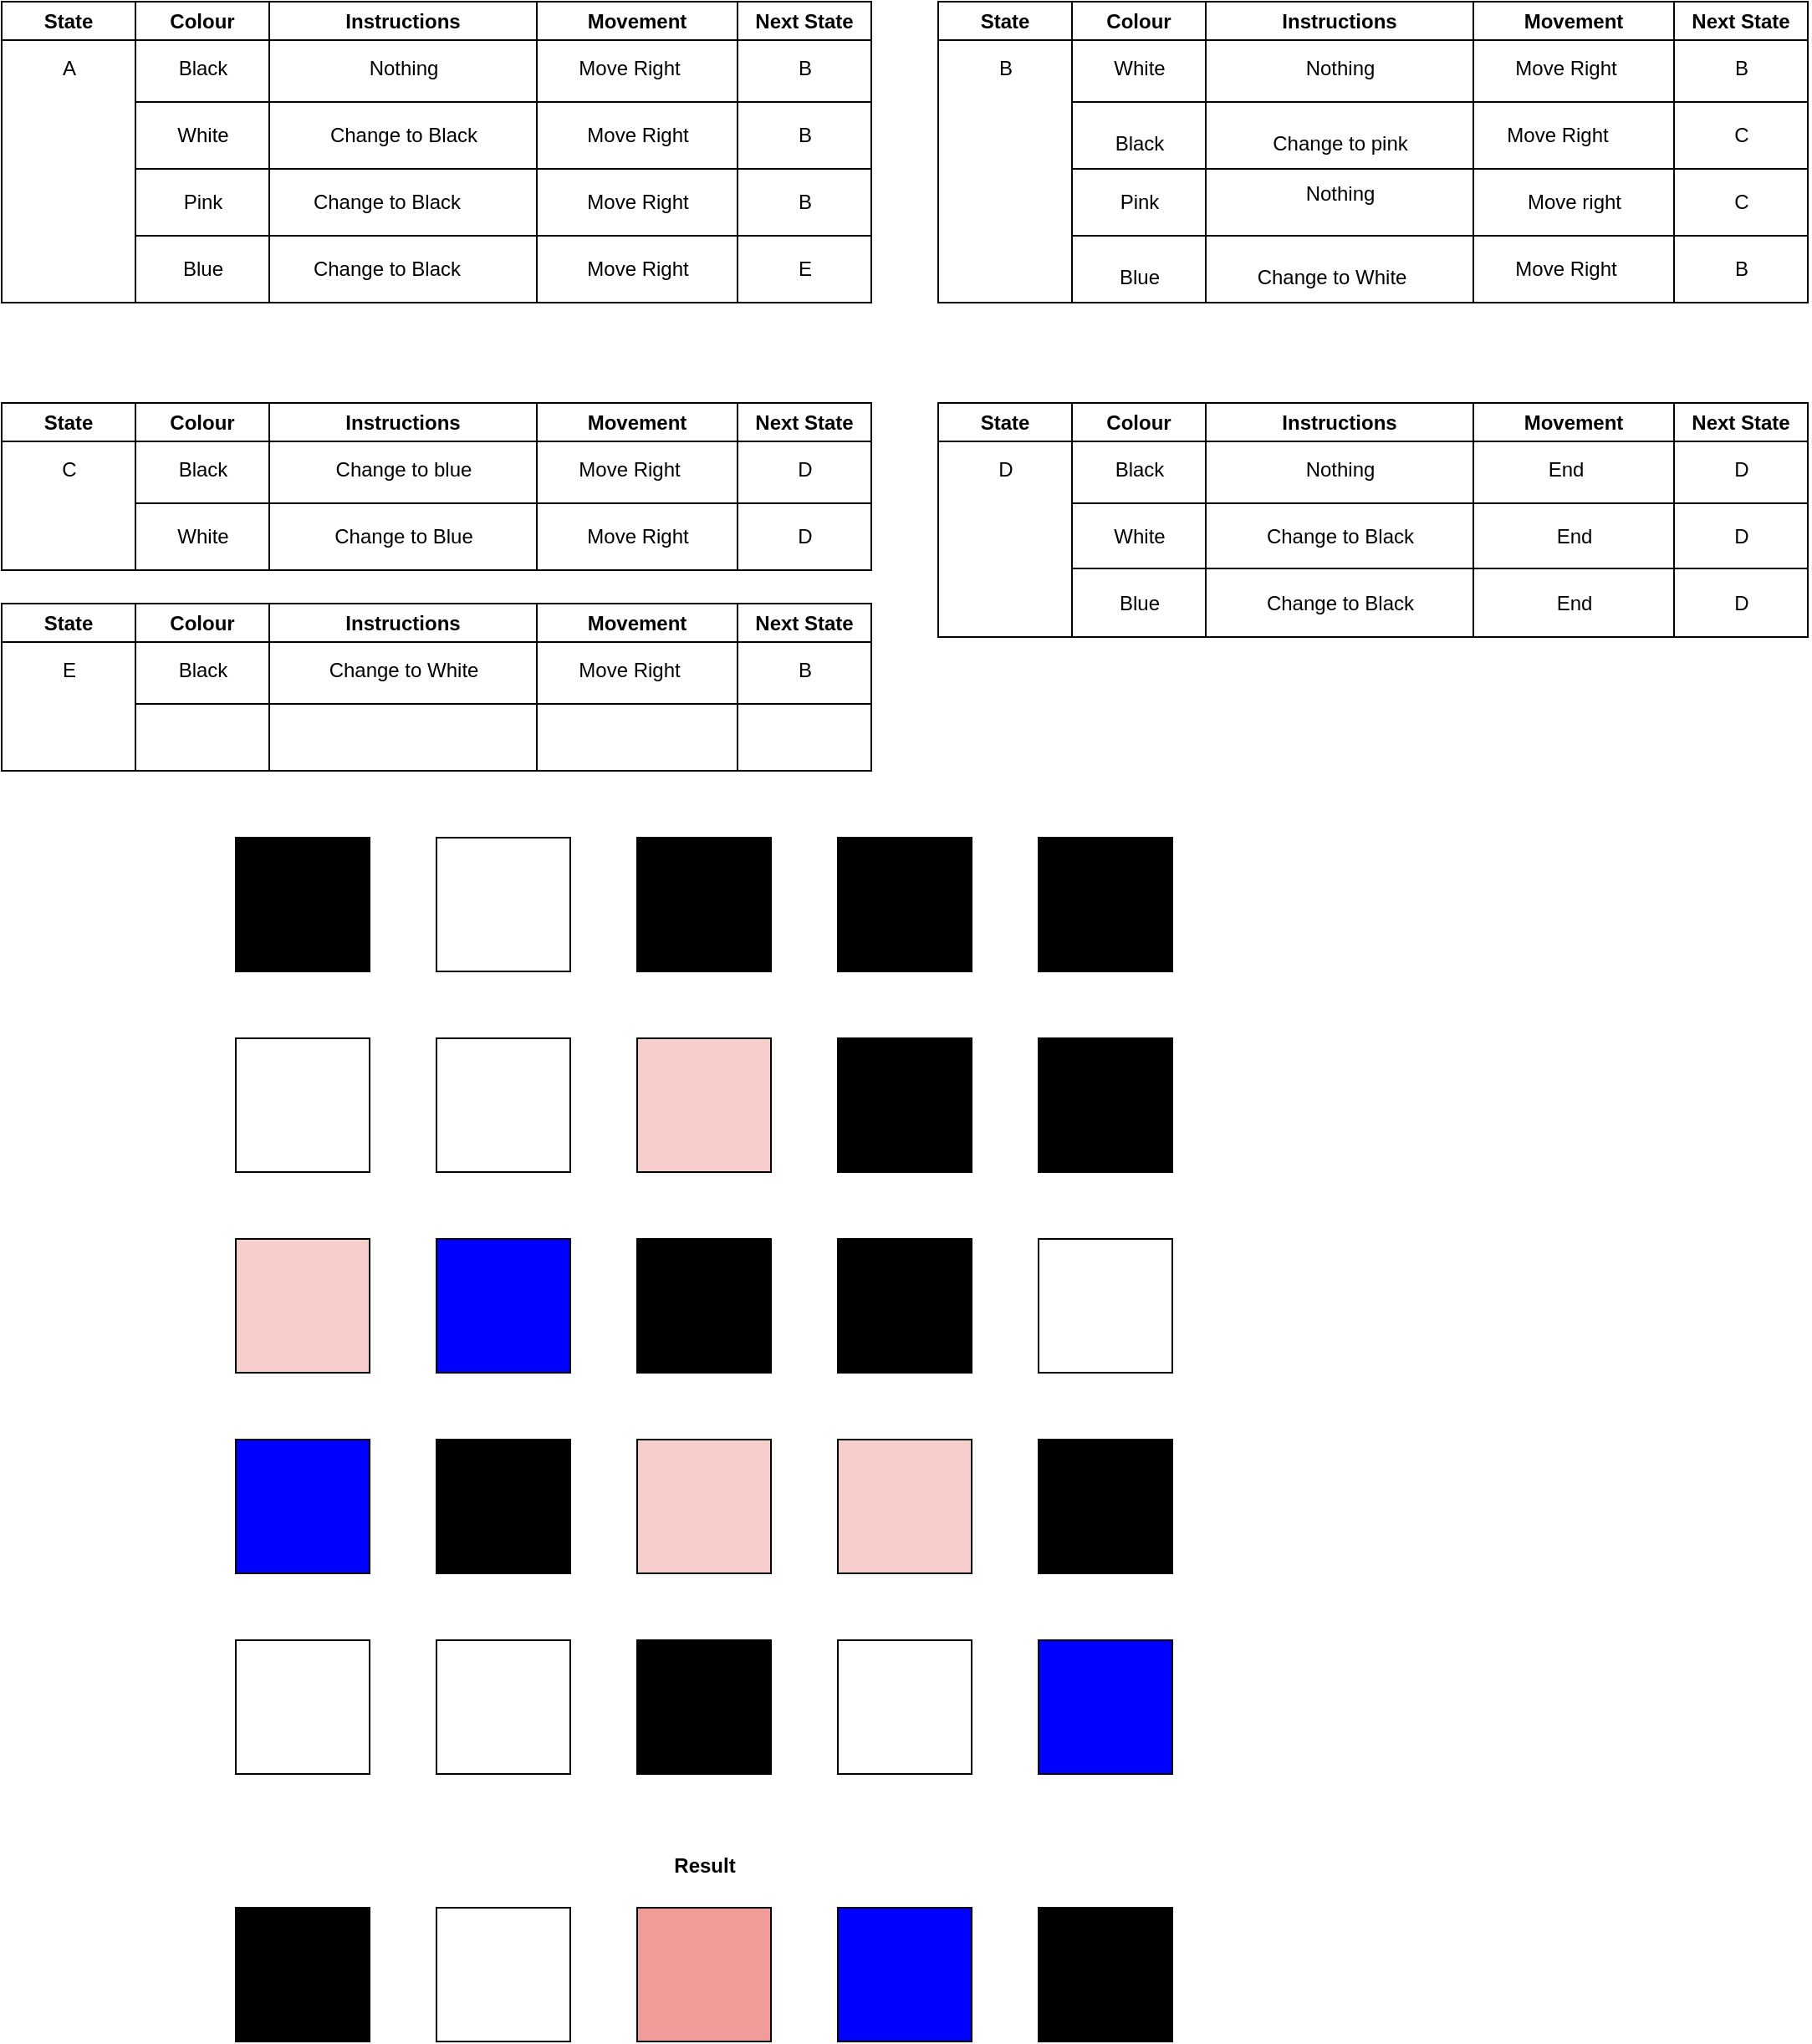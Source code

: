 <mxfile version="21.0.6" type="device"><diagram name="Page-1" id="MnAWHJe3VfafCc9-w_Go"><mxGraphModel dx="2284" dy="796" grid="1" gridSize="10" guides="1" tooltips="1" connect="1" arrows="1" fold="1" page="1" pageScale="1" pageWidth="850" pageHeight="1100" math="0" shadow="0"><root><mxCell id="0"/><mxCell id="1" parent="0"/><mxCell id="AxU0XfeHcBLMJ65_ko9O-1" value="State" style="swimlane;whiteSpace=wrap;html=1;" vertex="1" parent="1"><mxGeometry x="-140" y="20" width="80" height="180" as="geometry"/></mxCell><mxCell id="AxU0XfeHcBLMJ65_ko9O-6" value="A" style="text;html=1;align=center;verticalAlign=middle;resizable=0;points=[];autosize=1;strokeColor=none;fillColor=none;" vertex="1" parent="AxU0XfeHcBLMJ65_ko9O-1"><mxGeometry x="25" y="25" width="30" height="30" as="geometry"/></mxCell><mxCell id="AxU0XfeHcBLMJ65_ko9O-2" value="" style="endArrow=none;html=1;rounded=0;" edge="1" parent="1"><mxGeometry width="50" height="50" relative="1" as="geometry"><mxPoint x="-60" y="80" as="sourcePoint"/><mxPoint x="380" y="80" as="targetPoint"/></mxGeometry></mxCell><mxCell id="AxU0XfeHcBLMJ65_ko9O-3" value="Instructions" style="swimlane;whiteSpace=wrap;html=1;" vertex="1" parent="1"><mxGeometry x="20" y="20" width="160" height="180" as="geometry"/></mxCell><mxCell id="AxU0XfeHcBLMJ65_ko9O-40" value="Nothing" style="text;html=1;align=center;verticalAlign=middle;resizable=0;points=[];autosize=1;strokeColor=none;fillColor=none;" vertex="1" parent="AxU0XfeHcBLMJ65_ko9O-3"><mxGeometry x="50" y="25" width="60" height="30" as="geometry"/></mxCell><mxCell id="AxU0XfeHcBLMJ65_ko9O-85" value="Change to Black" style="text;html=1;align=center;verticalAlign=middle;resizable=0;points=[];autosize=1;strokeColor=none;fillColor=none;" vertex="1" parent="AxU0XfeHcBLMJ65_ko9O-3"><mxGeometry x="25" y="65" width="110" height="30" as="geometry"/></mxCell><mxCell id="AxU0XfeHcBLMJ65_ko9O-95" value="" style="endArrow=none;html=1;rounded=0;" edge="1" parent="AxU0XfeHcBLMJ65_ko9O-3"><mxGeometry width="50" height="50" relative="1" as="geometry"><mxPoint x="-80" y="100" as="sourcePoint"/><mxPoint x="360" y="100" as="targetPoint"/></mxGeometry></mxCell><mxCell id="AxU0XfeHcBLMJ65_ko9O-100" value="" style="endArrow=none;html=1;rounded=0;" edge="1" parent="AxU0XfeHcBLMJ65_ko9O-3"><mxGeometry width="50" height="50" relative="1" as="geometry"><mxPoint x="-80" y="140" as="sourcePoint"/><mxPoint x="360" y="140" as="targetPoint"/></mxGeometry></mxCell><mxCell id="AxU0XfeHcBLMJ65_ko9O-4" value="Movement" style="swimlane;whiteSpace=wrap;html=1;" vertex="1" parent="1"><mxGeometry x="180" y="20" width="120" height="180" as="geometry"/></mxCell><mxCell id="AxU0XfeHcBLMJ65_ko9O-41" value="Move Right" style="text;html=1;align=center;verticalAlign=middle;resizable=0;points=[];autosize=1;strokeColor=none;fillColor=none;" vertex="1" parent="AxU0XfeHcBLMJ65_ko9O-4"><mxGeometry x="15" y="25" width="80" height="30" as="geometry"/></mxCell><mxCell id="AxU0XfeHcBLMJ65_ko9O-5" value="Next State" style="swimlane;whiteSpace=wrap;html=1;" vertex="1" parent="1"><mxGeometry x="300" y="20" width="80" height="180" as="geometry"/></mxCell><mxCell id="AxU0XfeHcBLMJ65_ko9O-7" value="Colour" style="swimlane;whiteSpace=wrap;html=1;" vertex="1" parent="1"><mxGeometry x="-60" y="20" width="80" height="180" as="geometry"/></mxCell><mxCell id="AxU0XfeHcBLMJ65_ko9O-38" value="Black" style="text;html=1;align=center;verticalAlign=middle;resizable=0;points=[];autosize=1;strokeColor=none;fillColor=none;" vertex="1" parent="AxU0XfeHcBLMJ65_ko9O-7"><mxGeometry x="15" y="25" width="50" height="30" as="geometry"/></mxCell><mxCell id="AxU0XfeHcBLMJ65_ko9O-8" value="" style="whiteSpace=wrap;html=1;aspect=fixed;fillColor=#000000;" vertex="1" parent="1"><mxGeometry y="1160" width="80" height="80" as="geometry"/></mxCell><mxCell id="AxU0XfeHcBLMJ65_ko9O-9" value="" style="whiteSpace=wrap;html=1;aspect=fixed;fillColor=#FFFFFF;" vertex="1" parent="1"><mxGeometry x="120" y="1160" width="80" height="80" as="geometry"/></mxCell><mxCell id="AxU0XfeHcBLMJ65_ko9O-10" value="" style="whiteSpace=wrap;html=1;aspect=fixed;fillColor=#F19C99;" vertex="1" parent="1"><mxGeometry x="240" y="1160" width="80" height="80" as="geometry"/></mxCell><mxCell id="AxU0XfeHcBLMJ65_ko9O-11" value="" style="whiteSpace=wrap;html=1;aspect=fixed;fillColor=#0000FF;" vertex="1" parent="1"><mxGeometry x="360" y="1160" width="80" height="80" as="geometry"/></mxCell><mxCell id="AxU0XfeHcBLMJ65_ko9O-12" value="" style="whiteSpace=wrap;html=1;aspect=fixed;fillColor=#000000;" vertex="1" parent="1"><mxGeometry x="480" y="1160" width="80" height="80" as="geometry"/></mxCell><mxCell id="AxU0XfeHcBLMJ65_ko9O-13" value="" style="whiteSpace=wrap;html=1;aspect=fixed;fillColor=#000000;" vertex="1" parent="1"><mxGeometry y="520" width="80" height="80" as="geometry"/></mxCell><mxCell id="AxU0XfeHcBLMJ65_ko9O-14" value="" style="whiteSpace=wrap;html=1;aspect=fixed;fillColor=#FFFFFF;" vertex="1" parent="1"><mxGeometry x="120" y="520" width="80" height="80" as="geometry"/></mxCell><mxCell id="AxU0XfeHcBLMJ65_ko9O-15" value="" style="whiteSpace=wrap;html=1;aspect=fixed;fillColor=#000000;" vertex="1" parent="1"><mxGeometry x="240" y="520" width="80" height="80" as="geometry"/></mxCell><mxCell id="AxU0XfeHcBLMJ65_ko9O-16" value="" style="whiteSpace=wrap;html=1;aspect=fixed;fillColor=#000000;" vertex="1" parent="1"><mxGeometry x="360" y="520" width="80" height="80" as="geometry"/></mxCell><mxCell id="AxU0XfeHcBLMJ65_ko9O-17" value="" style="whiteSpace=wrap;html=1;aspect=fixed;fillColor=#000000;" vertex="1" parent="1"><mxGeometry x="480" y="520" width="80" height="80" as="geometry"/></mxCell><mxCell id="AxU0XfeHcBLMJ65_ko9O-18" value="" style="whiteSpace=wrap;html=1;aspect=fixed;fillColor=#FFFFFF;" vertex="1" parent="1"><mxGeometry y="640" width="80" height="80" as="geometry"/></mxCell><mxCell id="AxU0XfeHcBLMJ65_ko9O-19" value="" style="whiteSpace=wrap;html=1;aspect=fixed;fillColor=#FFFFFF;" vertex="1" parent="1"><mxGeometry x="120" y="640" width="80" height="80" as="geometry"/></mxCell><mxCell id="AxU0XfeHcBLMJ65_ko9O-20" value="" style="whiteSpace=wrap;html=1;aspect=fixed;fillColor=#F8CECC;" vertex="1" parent="1"><mxGeometry x="240" y="640" width="80" height="80" as="geometry"/></mxCell><mxCell id="AxU0XfeHcBLMJ65_ko9O-21" value="" style="whiteSpace=wrap;html=1;aspect=fixed;fillColor=#000000;" vertex="1" parent="1"><mxGeometry x="360" y="640" width="80" height="80" as="geometry"/></mxCell><mxCell id="AxU0XfeHcBLMJ65_ko9O-22" value="" style="whiteSpace=wrap;html=1;aspect=fixed;fillColor=#000000;" vertex="1" parent="1"><mxGeometry x="480" y="640" width="80" height="80" as="geometry"/></mxCell><mxCell id="AxU0XfeHcBLMJ65_ko9O-23" value="" style="whiteSpace=wrap;html=1;aspect=fixed;fillColor=#F8CECC;" vertex="1" parent="1"><mxGeometry y="760" width="80" height="80" as="geometry"/></mxCell><mxCell id="AxU0XfeHcBLMJ65_ko9O-24" value="" style="whiteSpace=wrap;html=1;aspect=fixed;fillColor=#0000FF;" vertex="1" parent="1"><mxGeometry x="120" y="760" width="80" height="80" as="geometry"/></mxCell><mxCell id="AxU0XfeHcBLMJ65_ko9O-25" value="" style="whiteSpace=wrap;html=1;aspect=fixed;fillColor=#000000;" vertex="1" parent="1"><mxGeometry x="240" y="760" width="80" height="80" as="geometry"/></mxCell><mxCell id="AxU0XfeHcBLMJ65_ko9O-26" value="" style="whiteSpace=wrap;html=1;aspect=fixed;fillColor=#000000;" vertex="1" parent="1"><mxGeometry x="360" y="760" width="80" height="80" as="geometry"/></mxCell><mxCell id="AxU0XfeHcBLMJ65_ko9O-27" value="" style="whiteSpace=wrap;html=1;aspect=fixed;fillColor=#FFFFFF;" vertex="1" parent="1"><mxGeometry x="480" y="760" width="80" height="80" as="geometry"/></mxCell><mxCell id="AxU0XfeHcBLMJ65_ko9O-28" value="" style="whiteSpace=wrap;html=1;aspect=fixed;fillColor=#0000FF;" vertex="1" parent="1"><mxGeometry y="880" width="80" height="80" as="geometry"/></mxCell><mxCell id="AxU0XfeHcBLMJ65_ko9O-29" value="" style="whiteSpace=wrap;html=1;aspect=fixed;fillColor=#000000;" vertex="1" parent="1"><mxGeometry x="120" y="880" width="80" height="80" as="geometry"/></mxCell><mxCell id="AxU0XfeHcBLMJ65_ko9O-30" value="" style="whiteSpace=wrap;html=1;aspect=fixed;fillColor=#F8CECC;" vertex="1" parent="1"><mxGeometry x="240" y="880" width="80" height="80" as="geometry"/></mxCell><mxCell id="AxU0XfeHcBLMJ65_ko9O-31" value="" style="whiteSpace=wrap;html=1;aspect=fixed;fillColor=#F8CECC;" vertex="1" parent="1"><mxGeometry x="360" y="880" width="80" height="80" as="geometry"/></mxCell><mxCell id="AxU0XfeHcBLMJ65_ko9O-32" value="" style="whiteSpace=wrap;html=1;aspect=fixed;fillColor=#000000;" vertex="1" parent="1"><mxGeometry x="480" y="880" width="80" height="80" as="geometry"/></mxCell><mxCell id="AxU0XfeHcBLMJ65_ko9O-33" value="" style="whiteSpace=wrap;html=1;aspect=fixed;fillColor=#FFFFFF;" vertex="1" parent="1"><mxGeometry y="1000" width="80" height="80" as="geometry"/></mxCell><mxCell id="AxU0XfeHcBLMJ65_ko9O-34" value="" style="whiteSpace=wrap;html=1;aspect=fixed;fillColor=#FFFFFF;" vertex="1" parent="1"><mxGeometry x="120" y="1000" width="80" height="80" as="geometry"/></mxCell><mxCell id="AxU0XfeHcBLMJ65_ko9O-35" value="" style="whiteSpace=wrap;html=1;aspect=fixed;fillColor=#000000;" vertex="1" parent="1"><mxGeometry x="240" y="1000" width="80" height="80" as="geometry"/></mxCell><mxCell id="AxU0XfeHcBLMJ65_ko9O-36" value="" style="whiteSpace=wrap;html=1;aspect=fixed;fillColor=#FFFFFF;" vertex="1" parent="1"><mxGeometry x="360" y="1000" width="80" height="80" as="geometry"/></mxCell><mxCell id="AxU0XfeHcBLMJ65_ko9O-37" value="" style="whiteSpace=wrap;html=1;aspect=fixed;fillColor=#0000FF;" vertex="1" parent="1"><mxGeometry x="480" y="1000" width="80" height="80" as="geometry"/></mxCell><mxCell id="AxU0XfeHcBLMJ65_ko9O-42" value="B" style="text;html=1;align=center;verticalAlign=middle;resizable=0;points=[];autosize=1;strokeColor=none;fillColor=none;" vertex="1" parent="1"><mxGeometry x="325" y="45" width="30" height="30" as="geometry"/></mxCell><mxCell id="AxU0XfeHcBLMJ65_ko9O-43" value="State" style="swimlane;whiteSpace=wrap;html=1;" vertex="1" parent="1"><mxGeometry x="420" y="20" width="80" height="180" as="geometry"/></mxCell><mxCell id="AxU0XfeHcBLMJ65_ko9O-44" value="B" style="text;html=1;align=center;verticalAlign=middle;resizable=0;points=[];autosize=1;strokeColor=none;fillColor=none;" vertex="1" parent="AxU0XfeHcBLMJ65_ko9O-43"><mxGeometry x="25" y="25" width="30" height="30" as="geometry"/></mxCell><mxCell id="AxU0XfeHcBLMJ65_ko9O-45" value="" style="endArrow=none;html=1;rounded=0;" edge="1" parent="1"><mxGeometry width="50" height="50" relative="1" as="geometry"><mxPoint x="500" y="80" as="sourcePoint"/><mxPoint x="940" y="80" as="targetPoint"/></mxGeometry></mxCell><mxCell id="AxU0XfeHcBLMJ65_ko9O-46" value="Instructions" style="swimlane;whiteSpace=wrap;html=1;" vertex="1" parent="1"><mxGeometry x="580" y="20" width="160" height="180" as="geometry"/></mxCell><mxCell id="AxU0XfeHcBLMJ65_ko9O-47" value="Nothing" style="text;html=1;align=center;verticalAlign=middle;resizable=0;points=[];autosize=1;strokeColor=none;fillColor=none;" vertex="1" parent="AxU0XfeHcBLMJ65_ko9O-46"><mxGeometry x="50" y="25" width="60" height="30" as="geometry"/></mxCell><mxCell id="AxU0XfeHcBLMJ65_ko9O-55" value="Change to pink" style="text;html=1;align=center;verticalAlign=middle;resizable=0;points=[];autosize=1;strokeColor=none;fillColor=none;" vertex="1" parent="AxU0XfeHcBLMJ65_ko9O-46"><mxGeometry x="30" y="70" width="100" height="30" as="geometry"/></mxCell><mxCell id="AxU0XfeHcBLMJ65_ko9O-88" value="" style="endArrow=none;html=1;rounded=0;" edge="1" parent="AxU0XfeHcBLMJ65_ko9O-46"><mxGeometry width="50" height="50" relative="1" as="geometry"><mxPoint x="-80" y="100" as="sourcePoint"/><mxPoint x="360" y="100" as="targetPoint"/></mxGeometry></mxCell><mxCell id="AxU0XfeHcBLMJ65_ko9O-90" value="Nothing" style="text;html=1;align=center;verticalAlign=middle;resizable=0;points=[];autosize=1;strokeColor=none;fillColor=none;" vertex="1" parent="AxU0XfeHcBLMJ65_ko9O-46"><mxGeometry x="50" y="100" width="60" height="30" as="geometry"/></mxCell><mxCell id="AxU0XfeHcBLMJ65_ko9O-109" value="" style="endArrow=none;html=1;rounded=0;" edge="1" parent="AxU0XfeHcBLMJ65_ko9O-46"><mxGeometry width="50" height="50" relative="1" as="geometry"><mxPoint x="-80" y="140" as="sourcePoint"/><mxPoint x="360" y="140" as="targetPoint"/></mxGeometry></mxCell><mxCell id="AxU0XfeHcBLMJ65_ko9O-111" value="Change to White" style="text;html=1;align=center;verticalAlign=middle;resizable=0;points=[];autosize=1;strokeColor=none;fillColor=none;" vertex="1" parent="AxU0XfeHcBLMJ65_ko9O-46"><mxGeometry x="20" y="150" width="110" height="30" as="geometry"/></mxCell><mxCell id="AxU0XfeHcBLMJ65_ko9O-48" value="Movement" style="swimlane;whiteSpace=wrap;html=1;" vertex="1" parent="1"><mxGeometry x="740" y="20" width="120" height="180" as="geometry"/></mxCell><mxCell id="AxU0XfeHcBLMJ65_ko9O-49" value="Move Right" style="text;html=1;align=center;verticalAlign=middle;resizable=0;points=[];autosize=1;strokeColor=none;fillColor=none;" vertex="1" parent="AxU0XfeHcBLMJ65_ko9O-48"><mxGeometry x="15" y="25" width="80" height="30" as="geometry"/></mxCell><mxCell id="AxU0XfeHcBLMJ65_ko9O-112" value="Move Right" style="text;html=1;align=center;verticalAlign=middle;resizable=0;points=[];autosize=1;strokeColor=none;fillColor=none;" vertex="1" parent="AxU0XfeHcBLMJ65_ko9O-48"><mxGeometry x="15" y="145" width="80" height="30" as="geometry"/></mxCell><mxCell id="AxU0XfeHcBLMJ65_ko9O-50" value="Next State" style="swimlane;whiteSpace=wrap;html=1;" vertex="1" parent="1"><mxGeometry x="860" y="20" width="80" height="180" as="geometry"/></mxCell><mxCell id="AxU0XfeHcBLMJ65_ko9O-51" value="Colour" style="swimlane;whiteSpace=wrap;html=1;" vertex="1" parent="1"><mxGeometry x="500" y="20" width="80" height="180" as="geometry"/></mxCell><mxCell id="AxU0XfeHcBLMJ65_ko9O-52" value="White" style="text;html=1;align=center;verticalAlign=middle;resizable=0;points=[];autosize=1;strokeColor=none;fillColor=none;" vertex="1" parent="AxU0XfeHcBLMJ65_ko9O-51"><mxGeometry x="15" y="25" width="50" height="30" as="geometry"/></mxCell><mxCell id="AxU0XfeHcBLMJ65_ko9O-54" value="Black" style="text;html=1;align=center;verticalAlign=middle;resizable=0;points=[];autosize=1;strokeColor=none;fillColor=none;" vertex="1" parent="AxU0XfeHcBLMJ65_ko9O-51"><mxGeometry x="15" y="70" width="50" height="30" as="geometry"/></mxCell><mxCell id="AxU0XfeHcBLMJ65_ko9O-110" value="Blue" style="text;html=1;align=center;verticalAlign=middle;resizable=0;points=[];autosize=1;strokeColor=none;fillColor=none;" vertex="1" parent="AxU0XfeHcBLMJ65_ko9O-51"><mxGeometry x="15" y="150" width="50" height="30" as="geometry"/></mxCell><mxCell id="AxU0XfeHcBLMJ65_ko9O-53" value="B" style="text;html=1;align=center;verticalAlign=middle;resizable=0;points=[];autosize=1;strokeColor=none;fillColor=none;" vertex="1" parent="1"><mxGeometry x="885" y="45" width="30" height="30" as="geometry"/></mxCell><mxCell id="AxU0XfeHcBLMJ65_ko9O-56" value="Move Right" style="text;html=1;align=center;verticalAlign=middle;resizable=0;points=[];autosize=1;strokeColor=none;fillColor=none;" vertex="1" parent="1"><mxGeometry x="750" y="85" width="80" height="30" as="geometry"/></mxCell><mxCell id="AxU0XfeHcBLMJ65_ko9O-57" value="C" style="text;html=1;align=center;verticalAlign=middle;resizable=0;points=[];autosize=1;strokeColor=none;fillColor=none;" vertex="1" parent="1"><mxGeometry x="885" y="85" width="30" height="30" as="geometry"/></mxCell><mxCell id="AxU0XfeHcBLMJ65_ko9O-58" value="State" style="swimlane;whiteSpace=wrap;html=1;" vertex="1" parent="1"><mxGeometry x="-140" y="260" width="80" height="100" as="geometry"/></mxCell><mxCell id="AxU0XfeHcBLMJ65_ko9O-59" value="C" style="text;html=1;align=center;verticalAlign=middle;resizable=0;points=[];autosize=1;strokeColor=none;fillColor=none;" vertex="1" parent="AxU0XfeHcBLMJ65_ko9O-58"><mxGeometry x="25" y="25" width="30" height="30" as="geometry"/></mxCell><mxCell id="AxU0XfeHcBLMJ65_ko9O-60" value="" style="endArrow=none;html=1;rounded=0;" edge="1" parent="1"><mxGeometry width="50" height="50" relative="1" as="geometry"><mxPoint x="-60" y="320" as="sourcePoint"/><mxPoint x="380" y="320" as="targetPoint"/></mxGeometry></mxCell><mxCell id="AxU0XfeHcBLMJ65_ko9O-61" value="Instructions" style="swimlane;whiteSpace=wrap;html=1;" vertex="1" parent="1"><mxGeometry x="20" y="260" width="160" height="100" as="geometry"/></mxCell><mxCell id="AxU0XfeHcBLMJ65_ko9O-62" value="Change to blue" style="text;html=1;align=center;verticalAlign=middle;resizable=0;points=[];autosize=1;strokeColor=none;fillColor=none;" vertex="1" parent="AxU0XfeHcBLMJ65_ko9O-61"><mxGeometry x="30" y="25" width="100" height="30" as="geometry"/></mxCell><mxCell id="AxU0XfeHcBLMJ65_ko9O-128" value="Change to Blue" style="text;html=1;align=center;verticalAlign=middle;resizable=0;points=[];autosize=1;strokeColor=none;fillColor=none;" vertex="1" parent="AxU0XfeHcBLMJ65_ko9O-61"><mxGeometry x="25" y="65" width="110" height="30" as="geometry"/></mxCell><mxCell id="AxU0XfeHcBLMJ65_ko9O-64" value="Movement" style="swimlane;whiteSpace=wrap;html=1;" vertex="1" parent="1"><mxGeometry x="180" y="260" width="120" height="100" as="geometry"/></mxCell><mxCell id="AxU0XfeHcBLMJ65_ko9O-65" value="Move Right" style="text;html=1;align=center;verticalAlign=middle;resizable=0;points=[];autosize=1;strokeColor=none;fillColor=none;" vertex="1" parent="AxU0XfeHcBLMJ65_ko9O-64"><mxGeometry x="15" y="25" width="80" height="30" as="geometry"/></mxCell><mxCell id="AxU0XfeHcBLMJ65_ko9O-66" value="Next State" style="swimlane;whiteSpace=wrap;html=1;" vertex="1" parent="1"><mxGeometry x="300" y="260" width="80" height="100" as="geometry"/></mxCell><mxCell id="AxU0XfeHcBLMJ65_ko9O-67" value="Colour" style="swimlane;whiteSpace=wrap;html=1;" vertex="1" parent="1"><mxGeometry x="-60" y="260" width="80" height="100" as="geometry"/></mxCell><mxCell id="AxU0XfeHcBLMJ65_ko9O-68" value="Black" style="text;html=1;align=center;verticalAlign=middle;resizable=0;points=[];autosize=1;strokeColor=none;fillColor=none;" vertex="1" parent="AxU0XfeHcBLMJ65_ko9O-67"><mxGeometry x="15" y="25" width="50" height="30" as="geometry"/></mxCell><mxCell id="AxU0XfeHcBLMJ65_ko9O-70" value="D" style="text;html=1;align=center;verticalAlign=middle;resizable=0;points=[];autosize=1;strokeColor=none;fillColor=none;" vertex="1" parent="1"><mxGeometry x="325" y="285" width="30" height="30" as="geometry"/></mxCell><mxCell id="AxU0XfeHcBLMJ65_ko9O-73" value="State" style="swimlane;whiteSpace=wrap;html=1;" vertex="1" parent="1"><mxGeometry x="420" y="260" width="80" height="140" as="geometry"/></mxCell><mxCell id="AxU0XfeHcBLMJ65_ko9O-74" value="D" style="text;html=1;align=center;verticalAlign=middle;resizable=0;points=[];autosize=1;strokeColor=none;fillColor=none;" vertex="1" parent="AxU0XfeHcBLMJ65_ko9O-73"><mxGeometry x="25" y="25" width="30" height="30" as="geometry"/></mxCell><mxCell id="AxU0XfeHcBLMJ65_ko9O-75" value="" style="endArrow=none;html=1;rounded=0;" edge="1" parent="1"><mxGeometry width="50" height="50" relative="1" as="geometry"><mxPoint x="500" y="320" as="sourcePoint"/><mxPoint x="940" y="320" as="targetPoint"/></mxGeometry></mxCell><mxCell id="AxU0XfeHcBLMJ65_ko9O-76" value="Instructions" style="swimlane;whiteSpace=wrap;html=1;" vertex="1" parent="1"><mxGeometry x="580" y="260" width="160" height="140" as="geometry"/></mxCell><mxCell id="AxU0XfeHcBLMJ65_ko9O-77" value="Nothing" style="text;html=1;align=center;verticalAlign=middle;resizable=0;points=[];autosize=1;strokeColor=none;fillColor=none;" vertex="1" parent="AxU0XfeHcBLMJ65_ko9O-76"><mxGeometry x="50" y="25" width="60" height="30" as="geometry"/></mxCell><mxCell id="AxU0XfeHcBLMJ65_ko9O-78" value="Movement" style="swimlane;whiteSpace=wrap;html=1;" vertex="1" parent="1"><mxGeometry x="740" y="260" width="120" height="140" as="geometry"/></mxCell><mxCell id="AxU0XfeHcBLMJ65_ko9O-79" value="End" style="text;html=1;align=center;verticalAlign=middle;resizable=0;points=[];autosize=1;strokeColor=none;fillColor=none;" vertex="1" parent="AxU0XfeHcBLMJ65_ko9O-78"><mxGeometry x="35" y="25" width="40" height="30" as="geometry"/></mxCell><mxCell id="AxU0XfeHcBLMJ65_ko9O-80" value="Next State" style="swimlane;whiteSpace=wrap;html=1;" vertex="1" parent="1"><mxGeometry x="860" y="260" width="80" height="140" as="geometry"/></mxCell><mxCell id="AxU0XfeHcBLMJ65_ko9O-108" value="D" style="text;html=1;align=center;verticalAlign=middle;resizable=0;points=[];autosize=1;strokeColor=none;fillColor=none;" vertex="1" parent="AxU0XfeHcBLMJ65_ko9O-80"><mxGeometry x="25" y="65" width="30" height="30" as="geometry"/></mxCell><mxCell id="AxU0XfeHcBLMJ65_ko9O-131" value="" style="endArrow=none;html=1;rounded=0;" edge="1" parent="AxU0XfeHcBLMJ65_ko9O-80"><mxGeometry width="50" height="50" relative="1" as="geometry"><mxPoint x="-360" y="99" as="sourcePoint"/><mxPoint x="80" y="99" as="targetPoint"/></mxGeometry></mxCell><mxCell id="AxU0XfeHcBLMJ65_ko9O-81" value="Colour" style="swimlane;whiteSpace=wrap;html=1;" vertex="1" parent="1"><mxGeometry x="500" y="260" width="80" height="140" as="geometry"/></mxCell><mxCell id="AxU0XfeHcBLMJ65_ko9O-82" value="Black" style="text;html=1;align=center;verticalAlign=middle;resizable=0;points=[];autosize=1;strokeColor=none;fillColor=none;" vertex="1" parent="AxU0XfeHcBLMJ65_ko9O-81"><mxGeometry x="15" y="25" width="50" height="30" as="geometry"/></mxCell><mxCell id="AxU0XfeHcBLMJ65_ko9O-83" value="D" style="text;html=1;align=center;verticalAlign=middle;resizable=0;points=[];autosize=1;strokeColor=none;fillColor=none;" vertex="1" parent="1"><mxGeometry x="885" y="285" width="30" height="30" as="geometry"/></mxCell><mxCell id="AxU0XfeHcBLMJ65_ko9O-84" value="White" style="text;html=1;align=center;verticalAlign=middle;resizable=0;points=[];autosize=1;strokeColor=none;fillColor=none;" vertex="1" parent="1"><mxGeometry x="-45" y="85" width="50" height="30" as="geometry"/></mxCell><mxCell id="AxU0XfeHcBLMJ65_ko9O-86" value="Move Right" style="text;html=1;align=center;verticalAlign=middle;resizable=0;points=[];autosize=1;strokeColor=none;fillColor=none;" vertex="1" parent="1"><mxGeometry x="200" y="85" width="80" height="30" as="geometry"/></mxCell><mxCell id="AxU0XfeHcBLMJ65_ko9O-87" value="B" style="text;html=1;align=center;verticalAlign=middle;resizable=0;points=[];autosize=1;strokeColor=none;fillColor=none;" vertex="1" parent="1"><mxGeometry x="325" y="85" width="30" height="30" as="geometry"/></mxCell><mxCell id="AxU0XfeHcBLMJ65_ko9O-89" value="Pink" style="text;html=1;align=center;verticalAlign=middle;resizable=0;points=[];autosize=1;strokeColor=none;fillColor=none;" vertex="1" parent="1"><mxGeometry x="515" y="125" width="50" height="30" as="geometry"/></mxCell><mxCell id="AxU0XfeHcBLMJ65_ko9O-91" value="Move right" style="text;html=1;align=center;verticalAlign=middle;resizable=0;points=[];autosize=1;strokeColor=none;fillColor=none;" vertex="1" parent="1"><mxGeometry x="760" y="125" width="80" height="30" as="geometry"/></mxCell><mxCell id="AxU0XfeHcBLMJ65_ko9O-92" value="C" style="text;html=1;align=center;verticalAlign=middle;resizable=0;points=[];autosize=1;strokeColor=none;fillColor=none;" vertex="1" parent="1"><mxGeometry x="885" y="125" width="30" height="30" as="geometry"/></mxCell><mxCell id="AxU0XfeHcBLMJ65_ko9O-93" value="&lt;b&gt;Result&lt;/b&gt;" style="text;html=1;align=center;verticalAlign=middle;resizable=0;points=[];autosize=1;strokeColor=none;fillColor=none;" vertex="1" parent="1"><mxGeometry x="250" y="1120" width="60" height="30" as="geometry"/></mxCell><mxCell id="AxU0XfeHcBLMJ65_ko9O-96" value="Pink" style="text;html=1;align=center;verticalAlign=middle;resizable=0;points=[];autosize=1;strokeColor=none;fillColor=none;" vertex="1" parent="1"><mxGeometry x="-45" y="125" width="50" height="30" as="geometry"/></mxCell><mxCell id="AxU0XfeHcBLMJ65_ko9O-97" value="Change to Black" style="text;html=1;align=center;verticalAlign=middle;resizable=0;points=[];autosize=1;strokeColor=none;fillColor=none;" vertex="1" parent="1"><mxGeometry x="35" y="125" width="110" height="30" as="geometry"/></mxCell><mxCell id="AxU0XfeHcBLMJ65_ko9O-98" value="Move Right" style="text;html=1;align=center;verticalAlign=middle;resizable=0;points=[];autosize=1;strokeColor=none;fillColor=none;" vertex="1" parent="1"><mxGeometry x="200" y="125" width="80" height="30" as="geometry"/></mxCell><mxCell id="AxU0XfeHcBLMJ65_ko9O-99" value="B" style="text;html=1;align=center;verticalAlign=middle;resizable=0;points=[];autosize=1;strokeColor=none;fillColor=none;" vertex="1" parent="1"><mxGeometry x="325" y="125" width="30" height="30" as="geometry"/></mxCell><mxCell id="AxU0XfeHcBLMJ65_ko9O-101" value="Blue" style="text;html=1;align=center;verticalAlign=middle;resizable=0;points=[];autosize=1;strokeColor=none;fillColor=none;" vertex="1" parent="1"><mxGeometry x="-45" y="165" width="50" height="30" as="geometry"/></mxCell><mxCell id="AxU0XfeHcBLMJ65_ko9O-102" value="Change to Black" style="text;html=1;align=center;verticalAlign=middle;resizable=0;points=[];autosize=1;strokeColor=none;fillColor=none;" vertex="1" parent="1"><mxGeometry x="35" y="165" width="110" height="30" as="geometry"/></mxCell><mxCell id="AxU0XfeHcBLMJ65_ko9O-103" value="Move Right" style="text;html=1;align=center;verticalAlign=middle;resizable=0;points=[];autosize=1;strokeColor=none;fillColor=none;" vertex="1" parent="1"><mxGeometry x="200" y="165" width="80" height="30" as="geometry"/></mxCell><mxCell id="AxU0XfeHcBLMJ65_ko9O-104" value="E" style="text;html=1;align=center;verticalAlign=middle;resizable=0;points=[];autosize=1;strokeColor=none;fillColor=none;" vertex="1" parent="1"><mxGeometry x="325" y="165" width="30" height="30" as="geometry"/></mxCell><mxCell id="AxU0XfeHcBLMJ65_ko9O-105" value="White" style="text;html=1;align=center;verticalAlign=middle;resizable=0;points=[];autosize=1;strokeColor=none;fillColor=none;" vertex="1" parent="1"><mxGeometry x="515" y="325" width="50" height="30" as="geometry"/></mxCell><mxCell id="AxU0XfeHcBLMJ65_ko9O-106" value="Change to Black" style="text;html=1;align=center;verticalAlign=middle;resizable=0;points=[];autosize=1;strokeColor=none;fillColor=none;" vertex="1" parent="1"><mxGeometry x="605" y="325" width="110" height="30" as="geometry"/></mxCell><mxCell id="AxU0XfeHcBLMJ65_ko9O-107" value="End" style="text;html=1;align=center;verticalAlign=middle;resizable=0;points=[];autosize=1;strokeColor=none;fillColor=none;" vertex="1" parent="1"><mxGeometry x="780" y="325" width="40" height="30" as="geometry"/></mxCell><mxCell id="AxU0XfeHcBLMJ65_ko9O-113" value="B" style="text;html=1;align=center;verticalAlign=middle;resizable=0;points=[];autosize=1;strokeColor=none;fillColor=none;" vertex="1" parent="1"><mxGeometry x="885" y="165" width="30" height="30" as="geometry"/></mxCell><mxCell id="AxU0XfeHcBLMJ65_ko9O-114" value="State" style="swimlane;whiteSpace=wrap;html=1;" vertex="1" parent="1"><mxGeometry x="-140" y="380" width="80" height="100" as="geometry"/></mxCell><mxCell id="AxU0XfeHcBLMJ65_ko9O-115" value="E" style="text;html=1;align=center;verticalAlign=middle;resizable=0;points=[];autosize=1;strokeColor=none;fillColor=none;" vertex="1" parent="AxU0XfeHcBLMJ65_ko9O-114"><mxGeometry x="25" y="25" width="30" height="30" as="geometry"/></mxCell><mxCell id="AxU0XfeHcBLMJ65_ko9O-116" value="" style="endArrow=none;html=1;rounded=0;" edge="1" parent="1"><mxGeometry width="50" height="50" relative="1" as="geometry"><mxPoint x="-60" y="440" as="sourcePoint"/><mxPoint x="380" y="440" as="targetPoint"/></mxGeometry></mxCell><mxCell id="AxU0XfeHcBLMJ65_ko9O-117" value="Instructions" style="swimlane;whiteSpace=wrap;html=1;" vertex="1" parent="1"><mxGeometry x="20" y="380" width="160" height="100" as="geometry"/></mxCell><mxCell id="AxU0XfeHcBLMJ65_ko9O-118" value="Change to White" style="text;html=1;align=center;verticalAlign=middle;resizable=0;points=[];autosize=1;strokeColor=none;fillColor=none;" vertex="1" parent="AxU0XfeHcBLMJ65_ko9O-117"><mxGeometry x="25" y="25" width="110" height="30" as="geometry"/></mxCell><mxCell id="AxU0XfeHcBLMJ65_ko9O-119" value="Movement" style="swimlane;whiteSpace=wrap;html=1;" vertex="1" parent="1"><mxGeometry x="180" y="380" width="120" height="100" as="geometry"/></mxCell><mxCell id="AxU0XfeHcBLMJ65_ko9O-120" value="Move Right" style="text;html=1;align=center;verticalAlign=middle;resizable=0;points=[];autosize=1;strokeColor=none;fillColor=none;" vertex="1" parent="AxU0XfeHcBLMJ65_ko9O-119"><mxGeometry x="15" y="25" width="80" height="30" as="geometry"/></mxCell><mxCell id="AxU0XfeHcBLMJ65_ko9O-121" value="Next State" style="swimlane;whiteSpace=wrap;html=1;" vertex="1" parent="1"><mxGeometry x="300" y="380" width="80" height="100" as="geometry"/></mxCell><mxCell id="AxU0XfeHcBLMJ65_ko9O-122" value="Colour" style="swimlane;whiteSpace=wrap;html=1;" vertex="1" parent="1"><mxGeometry x="-60" y="380" width="80" height="100" as="geometry"/></mxCell><mxCell id="AxU0XfeHcBLMJ65_ko9O-123" value="Black" style="text;html=1;align=center;verticalAlign=middle;resizable=0;points=[];autosize=1;strokeColor=none;fillColor=none;" vertex="1" parent="AxU0XfeHcBLMJ65_ko9O-122"><mxGeometry x="15" y="25" width="50" height="30" as="geometry"/></mxCell><mxCell id="AxU0XfeHcBLMJ65_ko9O-124" value="B" style="text;html=1;align=center;verticalAlign=middle;resizable=0;points=[];autosize=1;strokeColor=none;fillColor=none;" vertex="1" parent="1"><mxGeometry x="325" y="405" width="30" height="30" as="geometry"/></mxCell><mxCell id="AxU0XfeHcBLMJ65_ko9O-127" value="White" style="text;html=1;align=center;verticalAlign=middle;resizable=0;points=[];autosize=1;strokeColor=none;fillColor=none;" vertex="1" parent="1"><mxGeometry x="-45" y="325" width="50" height="30" as="geometry"/></mxCell><mxCell id="AxU0XfeHcBLMJ65_ko9O-129" value="Move Right" style="text;html=1;align=center;verticalAlign=middle;resizable=0;points=[];autosize=1;strokeColor=none;fillColor=none;" vertex="1" parent="1"><mxGeometry x="200" y="325" width="80" height="30" as="geometry"/></mxCell><mxCell id="AxU0XfeHcBLMJ65_ko9O-130" value="D" style="text;html=1;align=center;verticalAlign=middle;resizable=0;points=[];autosize=1;strokeColor=none;fillColor=none;" vertex="1" parent="1"><mxGeometry x="325" y="325" width="30" height="30" as="geometry"/></mxCell><mxCell id="AxU0XfeHcBLMJ65_ko9O-133" value="Blue" style="text;html=1;align=center;verticalAlign=middle;resizable=0;points=[];autosize=1;strokeColor=none;fillColor=none;" vertex="1" parent="1"><mxGeometry x="515" y="365" width="50" height="30" as="geometry"/></mxCell><mxCell id="AxU0XfeHcBLMJ65_ko9O-134" value="Change to Black" style="text;html=1;align=center;verticalAlign=middle;resizable=0;points=[];autosize=1;strokeColor=none;fillColor=none;" vertex="1" parent="1"><mxGeometry x="605" y="365" width="110" height="30" as="geometry"/></mxCell><mxCell id="AxU0XfeHcBLMJ65_ko9O-135" value="End" style="text;html=1;align=center;verticalAlign=middle;resizable=0;points=[];autosize=1;strokeColor=none;fillColor=none;" vertex="1" parent="1"><mxGeometry x="780" y="365" width="40" height="30" as="geometry"/></mxCell><mxCell id="AxU0XfeHcBLMJ65_ko9O-136" value="D" style="text;html=1;align=center;verticalAlign=middle;resizable=0;points=[];autosize=1;strokeColor=none;fillColor=none;" vertex="1" parent="1"><mxGeometry x="885" y="365" width="30" height="30" as="geometry"/></mxCell></root></mxGraphModel></diagram></mxfile>